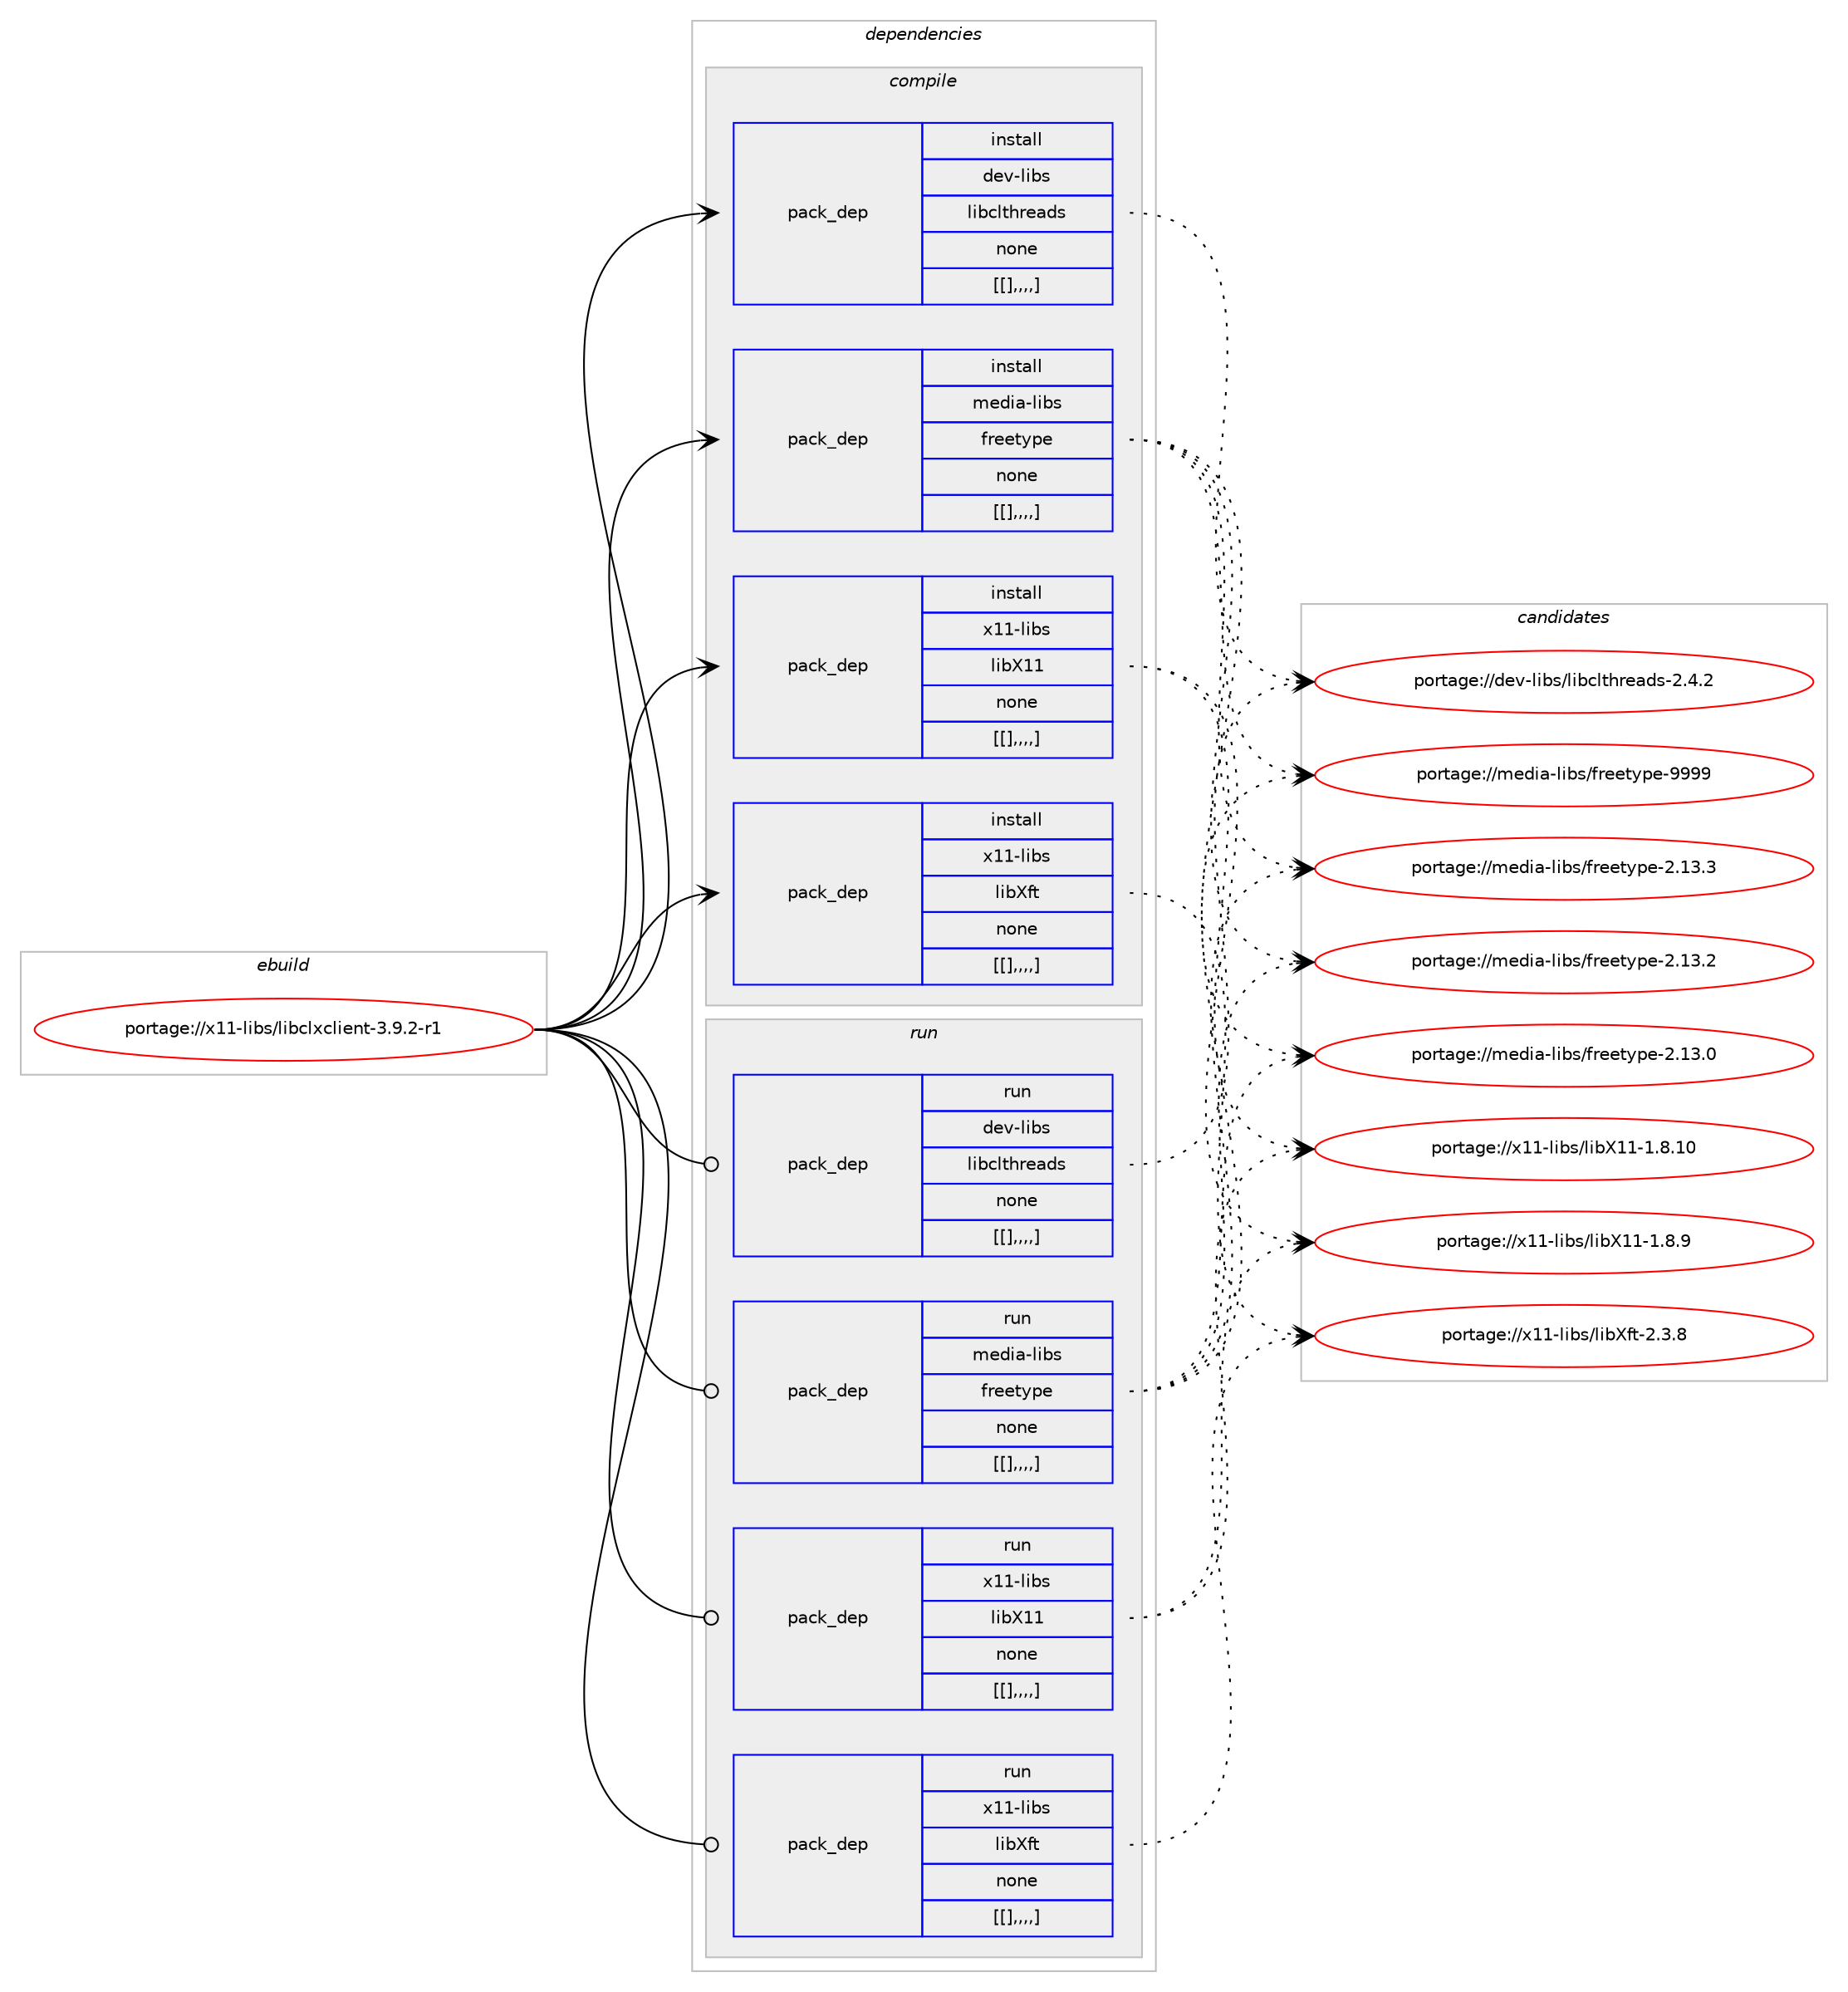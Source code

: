 digraph prolog {

# *************
# Graph options
# *************

newrank=true;
concentrate=true;
compound=true;
graph [rankdir=LR,fontname=Helvetica,fontsize=10,ranksep=1.5];#, ranksep=2.5, nodesep=0.2];
edge  [arrowhead=vee];
node  [fontname=Helvetica,fontsize=10];

# **********
# The ebuild
# **********

subgraph cluster_leftcol {
color=gray;
label=<<i>ebuild</i>>;
id [label="portage://x11-libs/libclxclient-3.9.2-r1", color=red, width=4, href="../x11-libs/libclxclient-3.9.2-r1.svg"];
}

# ****************
# The dependencies
# ****************

subgraph cluster_midcol {
color=gray;
label=<<i>dependencies</i>>;
subgraph cluster_compile {
fillcolor="#eeeeee";
style=filled;
label=<<i>compile</i>>;
subgraph pack346866 {
dependency477084 [label=<<TABLE BORDER="0" CELLBORDER="1" CELLSPACING="0" CELLPADDING="4" WIDTH="220"><TR><TD ROWSPAN="6" CELLPADDING="30">pack_dep</TD></TR><TR><TD WIDTH="110">install</TD></TR><TR><TD>dev-libs</TD></TR><TR><TD>libclthreads</TD></TR><TR><TD>none</TD></TR><TR><TD>[[],,,,]</TD></TR></TABLE>>, shape=none, color=blue];
}
id:e -> dependency477084:w [weight=20,style="solid",arrowhead="vee"];
subgraph pack346867 {
dependency477085 [label=<<TABLE BORDER="0" CELLBORDER="1" CELLSPACING="0" CELLPADDING="4" WIDTH="220"><TR><TD ROWSPAN="6" CELLPADDING="30">pack_dep</TD></TR><TR><TD WIDTH="110">install</TD></TR><TR><TD>media-libs</TD></TR><TR><TD>freetype</TD></TR><TR><TD>none</TD></TR><TR><TD>[[],,,,]</TD></TR></TABLE>>, shape=none, color=blue];
}
id:e -> dependency477085:w [weight=20,style="solid",arrowhead="vee"];
subgraph pack346868 {
dependency477086 [label=<<TABLE BORDER="0" CELLBORDER="1" CELLSPACING="0" CELLPADDING="4" WIDTH="220"><TR><TD ROWSPAN="6" CELLPADDING="30">pack_dep</TD></TR><TR><TD WIDTH="110">install</TD></TR><TR><TD>x11-libs</TD></TR><TR><TD>libX11</TD></TR><TR><TD>none</TD></TR><TR><TD>[[],,,,]</TD></TR></TABLE>>, shape=none, color=blue];
}
id:e -> dependency477086:w [weight=20,style="solid",arrowhead="vee"];
subgraph pack346869 {
dependency477087 [label=<<TABLE BORDER="0" CELLBORDER="1" CELLSPACING="0" CELLPADDING="4" WIDTH="220"><TR><TD ROWSPAN="6" CELLPADDING="30">pack_dep</TD></TR><TR><TD WIDTH="110">install</TD></TR><TR><TD>x11-libs</TD></TR><TR><TD>libXft</TD></TR><TR><TD>none</TD></TR><TR><TD>[[],,,,]</TD></TR></TABLE>>, shape=none, color=blue];
}
id:e -> dependency477087:w [weight=20,style="solid",arrowhead="vee"];
}
subgraph cluster_compileandrun {
fillcolor="#eeeeee";
style=filled;
label=<<i>compile and run</i>>;
}
subgraph cluster_run {
fillcolor="#eeeeee";
style=filled;
label=<<i>run</i>>;
subgraph pack346870 {
dependency477088 [label=<<TABLE BORDER="0" CELLBORDER="1" CELLSPACING="0" CELLPADDING="4" WIDTH="220"><TR><TD ROWSPAN="6" CELLPADDING="30">pack_dep</TD></TR><TR><TD WIDTH="110">run</TD></TR><TR><TD>dev-libs</TD></TR><TR><TD>libclthreads</TD></TR><TR><TD>none</TD></TR><TR><TD>[[],,,,]</TD></TR></TABLE>>, shape=none, color=blue];
}
id:e -> dependency477088:w [weight=20,style="solid",arrowhead="odot"];
subgraph pack346871 {
dependency477089 [label=<<TABLE BORDER="0" CELLBORDER="1" CELLSPACING="0" CELLPADDING="4" WIDTH="220"><TR><TD ROWSPAN="6" CELLPADDING="30">pack_dep</TD></TR><TR><TD WIDTH="110">run</TD></TR><TR><TD>media-libs</TD></TR><TR><TD>freetype</TD></TR><TR><TD>none</TD></TR><TR><TD>[[],,,,]</TD></TR></TABLE>>, shape=none, color=blue];
}
id:e -> dependency477089:w [weight=20,style="solid",arrowhead="odot"];
subgraph pack346872 {
dependency477090 [label=<<TABLE BORDER="0" CELLBORDER="1" CELLSPACING="0" CELLPADDING="4" WIDTH="220"><TR><TD ROWSPAN="6" CELLPADDING="30">pack_dep</TD></TR><TR><TD WIDTH="110">run</TD></TR><TR><TD>x11-libs</TD></TR><TR><TD>libX11</TD></TR><TR><TD>none</TD></TR><TR><TD>[[],,,,]</TD></TR></TABLE>>, shape=none, color=blue];
}
id:e -> dependency477090:w [weight=20,style="solid",arrowhead="odot"];
subgraph pack346873 {
dependency477091 [label=<<TABLE BORDER="0" CELLBORDER="1" CELLSPACING="0" CELLPADDING="4" WIDTH="220"><TR><TD ROWSPAN="6" CELLPADDING="30">pack_dep</TD></TR><TR><TD WIDTH="110">run</TD></TR><TR><TD>x11-libs</TD></TR><TR><TD>libXft</TD></TR><TR><TD>none</TD></TR><TR><TD>[[],,,,]</TD></TR></TABLE>>, shape=none, color=blue];
}
id:e -> dependency477091:w [weight=20,style="solid",arrowhead="odot"];
}
}

# **************
# The candidates
# **************

subgraph cluster_choices {
rank=same;
color=gray;
label=<<i>candidates</i>>;

subgraph choice346866 {
color=black;
nodesep=1;
choice100101118451081059811547108105989910811610411410197100115455046524650 [label="portage://dev-libs/libclthreads-2.4.2", color=red, width=4,href="../dev-libs/libclthreads-2.4.2.svg"];
dependency477084:e -> choice100101118451081059811547108105989910811610411410197100115455046524650:w [style=dotted,weight="100"];
}
subgraph choice346867 {
color=black;
nodesep=1;
choice109101100105974510810598115471021141011011161211121014557575757 [label="portage://media-libs/freetype-9999", color=red, width=4,href="../media-libs/freetype-9999.svg"];
choice1091011001059745108105981154710211410110111612111210145504649514651 [label="portage://media-libs/freetype-2.13.3", color=red, width=4,href="../media-libs/freetype-2.13.3.svg"];
choice1091011001059745108105981154710211410110111612111210145504649514650 [label="portage://media-libs/freetype-2.13.2", color=red, width=4,href="../media-libs/freetype-2.13.2.svg"];
choice1091011001059745108105981154710211410110111612111210145504649514648 [label="portage://media-libs/freetype-2.13.0", color=red, width=4,href="../media-libs/freetype-2.13.0.svg"];
dependency477085:e -> choice109101100105974510810598115471021141011011161211121014557575757:w [style=dotted,weight="100"];
dependency477085:e -> choice1091011001059745108105981154710211410110111612111210145504649514651:w [style=dotted,weight="100"];
dependency477085:e -> choice1091011001059745108105981154710211410110111612111210145504649514650:w [style=dotted,weight="100"];
dependency477085:e -> choice1091011001059745108105981154710211410110111612111210145504649514648:w [style=dotted,weight="100"];
}
subgraph choice346868 {
color=black;
nodesep=1;
choice12049494510810598115471081059888494945494656464948 [label="portage://x11-libs/libX11-1.8.10", color=red, width=4,href="../x11-libs/libX11-1.8.10.svg"];
choice120494945108105981154710810598884949454946564657 [label="portage://x11-libs/libX11-1.8.9", color=red, width=4,href="../x11-libs/libX11-1.8.9.svg"];
dependency477086:e -> choice12049494510810598115471081059888494945494656464948:w [style=dotted,weight="100"];
dependency477086:e -> choice120494945108105981154710810598884949454946564657:w [style=dotted,weight="100"];
}
subgraph choice346869 {
color=black;
nodesep=1;
choice12049494510810598115471081059888102116455046514656 [label="portage://x11-libs/libXft-2.3.8", color=red, width=4,href="../x11-libs/libXft-2.3.8.svg"];
dependency477087:e -> choice12049494510810598115471081059888102116455046514656:w [style=dotted,weight="100"];
}
subgraph choice346870 {
color=black;
nodesep=1;
choice100101118451081059811547108105989910811610411410197100115455046524650 [label="portage://dev-libs/libclthreads-2.4.2", color=red, width=4,href="../dev-libs/libclthreads-2.4.2.svg"];
dependency477088:e -> choice100101118451081059811547108105989910811610411410197100115455046524650:w [style=dotted,weight="100"];
}
subgraph choice346871 {
color=black;
nodesep=1;
choice109101100105974510810598115471021141011011161211121014557575757 [label="portage://media-libs/freetype-9999", color=red, width=4,href="../media-libs/freetype-9999.svg"];
choice1091011001059745108105981154710211410110111612111210145504649514651 [label="portage://media-libs/freetype-2.13.3", color=red, width=4,href="../media-libs/freetype-2.13.3.svg"];
choice1091011001059745108105981154710211410110111612111210145504649514650 [label="portage://media-libs/freetype-2.13.2", color=red, width=4,href="../media-libs/freetype-2.13.2.svg"];
choice1091011001059745108105981154710211410110111612111210145504649514648 [label="portage://media-libs/freetype-2.13.0", color=red, width=4,href="../media-libs/freetype-2.13.0.svg"];
dependency477089:e -> choice109101100105974510810598115471021141011011161211121014557575757:w [style=dotted,weight="100"];
dependency477089:e -> choice1091011001059745108105981154710211410110111612111210145504649514651:w [style=dotted,weight="100"];
dependency477089:e -> choice1091011001059745108105981154710211410110111612111210145504649514650:w [style=dotted,weight="100"];
dependency477089:e -> choice1091011001059745108105981154710211410110111612111210145504649514648:w [style=dotted,weight="100"];
}
subgraph choice346872 {
color=black;
nodesep=1;
choice12049494510810598115471081059888494945494656464948 [label="portage://x11-libs/libX11-1.8.10", color=red, width=4,href="../x11-libs/libX11-1.8.10.svg"];
choice120494945108105981154710810598884949454946564657 [label="portage://x11-libs/libX11-1.8.9", color=red, width=4,href="../x11-libs/libX11-1.8.9.svg"];
dependency477090:e -> choice12049494510810598115471081059888494945494656464948:w [style=dotted,weight="100"];
dependency477090:e -> choice120494945108105981154710810598884949454946564657:w [style=dotted,weight="100"];
}
subgraph choice346873 {
color=black;
nodesep=1;
choice12049494510810598115471081059888102116455046514656 [label="portage://x11-libs/libXft-2.3.8", color=red, width=4,href="../x11-libs/libXft-2.3.8.svg"];
dependency477091:e -> choice12049494510810598115471081059888102116455046514656:w [style=dotted,weight="100"];
}
}

}
